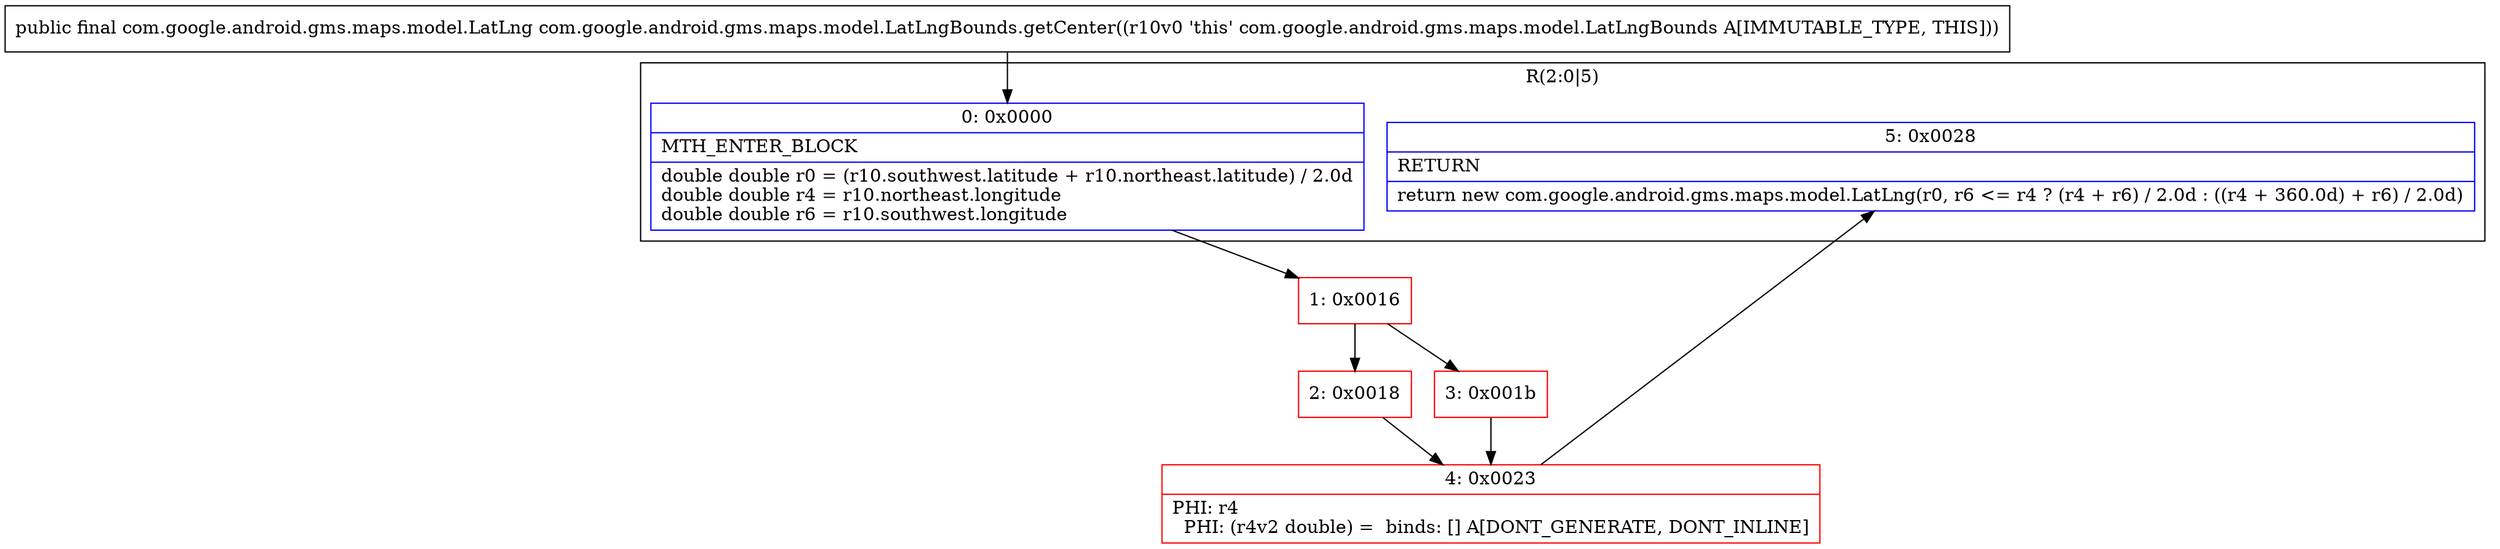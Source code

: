 digraph "CFG forcom.google.android.gms.maps.model.LatLngBounds.getCenter()Lcom\/google\/android\/gms\/maps\/model\/LatLng;" {
subgraph cluster_Region_1024376937 {
label = "R(2:0|5)";
node [shape=record,color=blue];
Node_0 [shape=record,label="{0\:\ 0x0000|MTH_ENTER_BLOCK\l|double double r0 = (r10.southwest.latitude + r10.northeast.latitude) \/ 2.0d\ldouble double r4 = r10.northeast.longitude\ldouble double r6 = r10.southwest.longitude\l}"];
Node_5 [shape=record,label="{5\:\ 0x0028|RETURN\l|return new com.google.android.gms.maps.model.LatLng(r0, r6 \<= r4 ? (r4 + r6) \/ 2.0d : ((r4 + 360.0d) + r6) \/ 2.0d)\l}"];
}
Node_1 [shape=record,color=red,label="{1\:\ 0x0016}"];
Node_2 [shape=record,color=red,label="{2\:\ 0x0018}"];
Node_3 [shape=record,color=red,label="{3\:\ 0x001b}"];
Node_4 [shape=record,color=red,label="{4\:\ 0x0023|PHI: r4 \l  PHI: (r4v2 double) =  binds: [] A[DONT_GENERATE, DONT_INLINE]\l}"];
MethodNode[shape=record,label="{public final com.google.android.gms.maps.model.LatLng com.google.android.gms.maps.model.LatLngBounds.getCenter((r10v0 'this' com.google.android.gms.maps.model.LatLngBounds A[IMMUTABLE_TYPE, THIS])) }"];
MethodNode -> Node_0;
Node_0 -> Node_1;
Node_1 -> Node_2;
Node_1 -> Node_3;
Node_2 -> Node_4;
Node_3 -> Node_4;
Node_4 -> Node_5;
}


